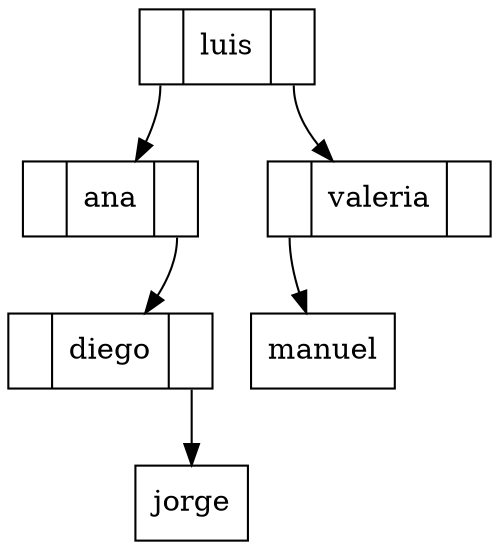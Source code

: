 digraph grafica{
rankdir=TB;
node [shape = record, style=filled, fillcolor=gray100];
nodo0 [ label ="<C0>|luis|<C1>"];
nodo1 [ label ="<C0>|ana|<C1>"];
nodo5 [ label ="<C0>|diego|<C1>"];
nodo6 [ label ="jorge"];
nodo5:C1->nodo6;
nodo1:C1->nodo5;
nodo0:C0->nodo1;
nodo2 [ label ="<C0>|valeria|<C1>"];
nodo3 [ label ="manuel"];
nodo2:C0->nodo3;
nodo0:C1->nodo2;
}
